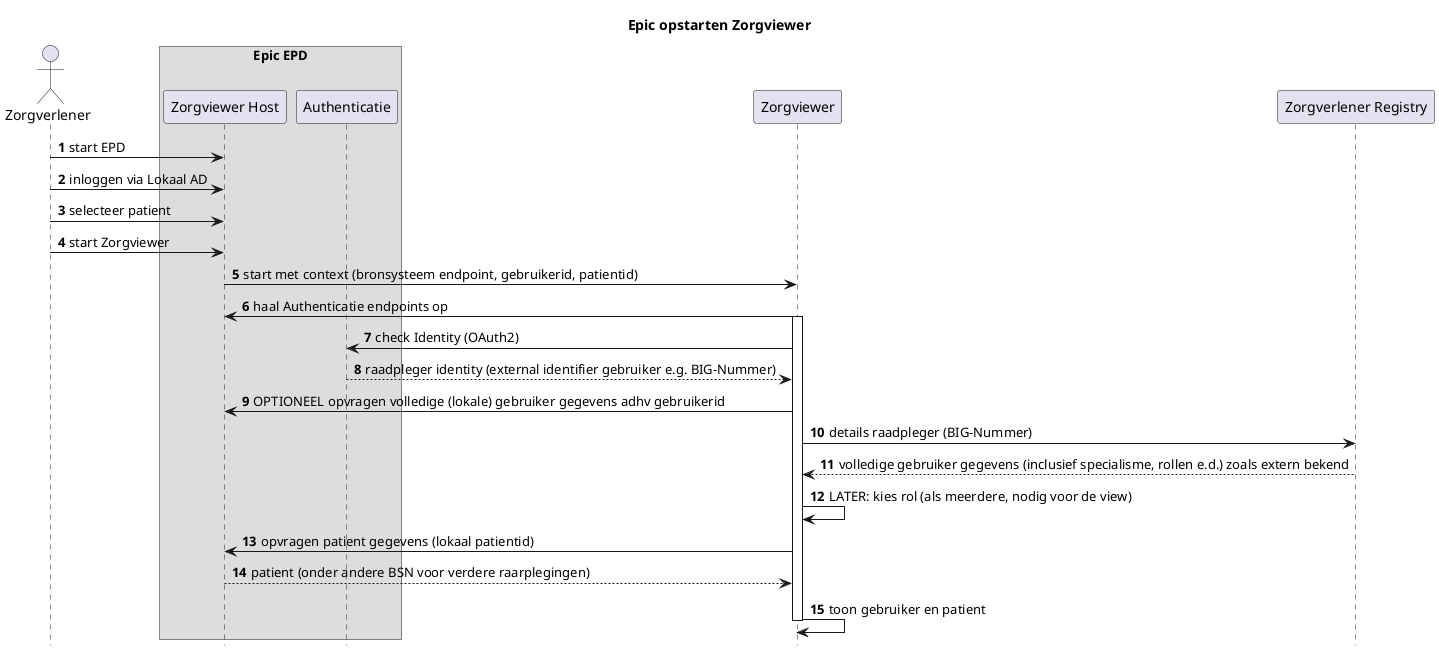 @startuml
hide footbox
autonumber

title Epic opstarten Zorgviewer

actor Zorgverlener
box "Epic EPD"
participant "Zorgviewer Host" as Host
participant Authenticatie
end box
participant Zorgviewer
participant "Zorgverlener Registry" as ZorgverlenerRegistry

Zorgverlener->Host: start EPD
Zorgverlener->Host: inloggen via Lokaal AD
Zorgverlener->Host: selecteer patient
Zorgverlener->Host: start Zorgviewer
Host->Zorgviewer: start met context (bronsysteem endpoint, gebruikerid, patientid)
Zorgviewer->Host: haal Authenticatie endpoints op

activate Zorgviewer
Zorgviewer->Authenticatie: check Identity (OAuth2)
Authenticatie-->Zorgviewer: raadpleger identity (external identifier gebruiker e.g. BIG-Nummer)
Zorgviewer->Host: OPTIONEEL opvragen volledige (lokale) gebruiker gegevens adhv gebruikerid
Zorgviewer->ZorgverlenerRegistry: details raadpleger (BIG-Nummer)
ZorgverlenerRegistry-->Zorgviewer: volledige gebruiker gegevens (inclusief specialisme, rollen e.d.) zoals extern bekend
Zorgviewer->Zorgviewer: LATER: kies rol (als meerdere, nodig voor de view)
Zorgviewer->Host: opvragen patient gegevens (lokaal patientid)
Host-->Zorgviewer: patient (onder andere BSN voor verdere raarplegingen)
Zorgviewer->Zorgviewer: toon gebruiker en patient
deactivate Zorgviewer

@enduml